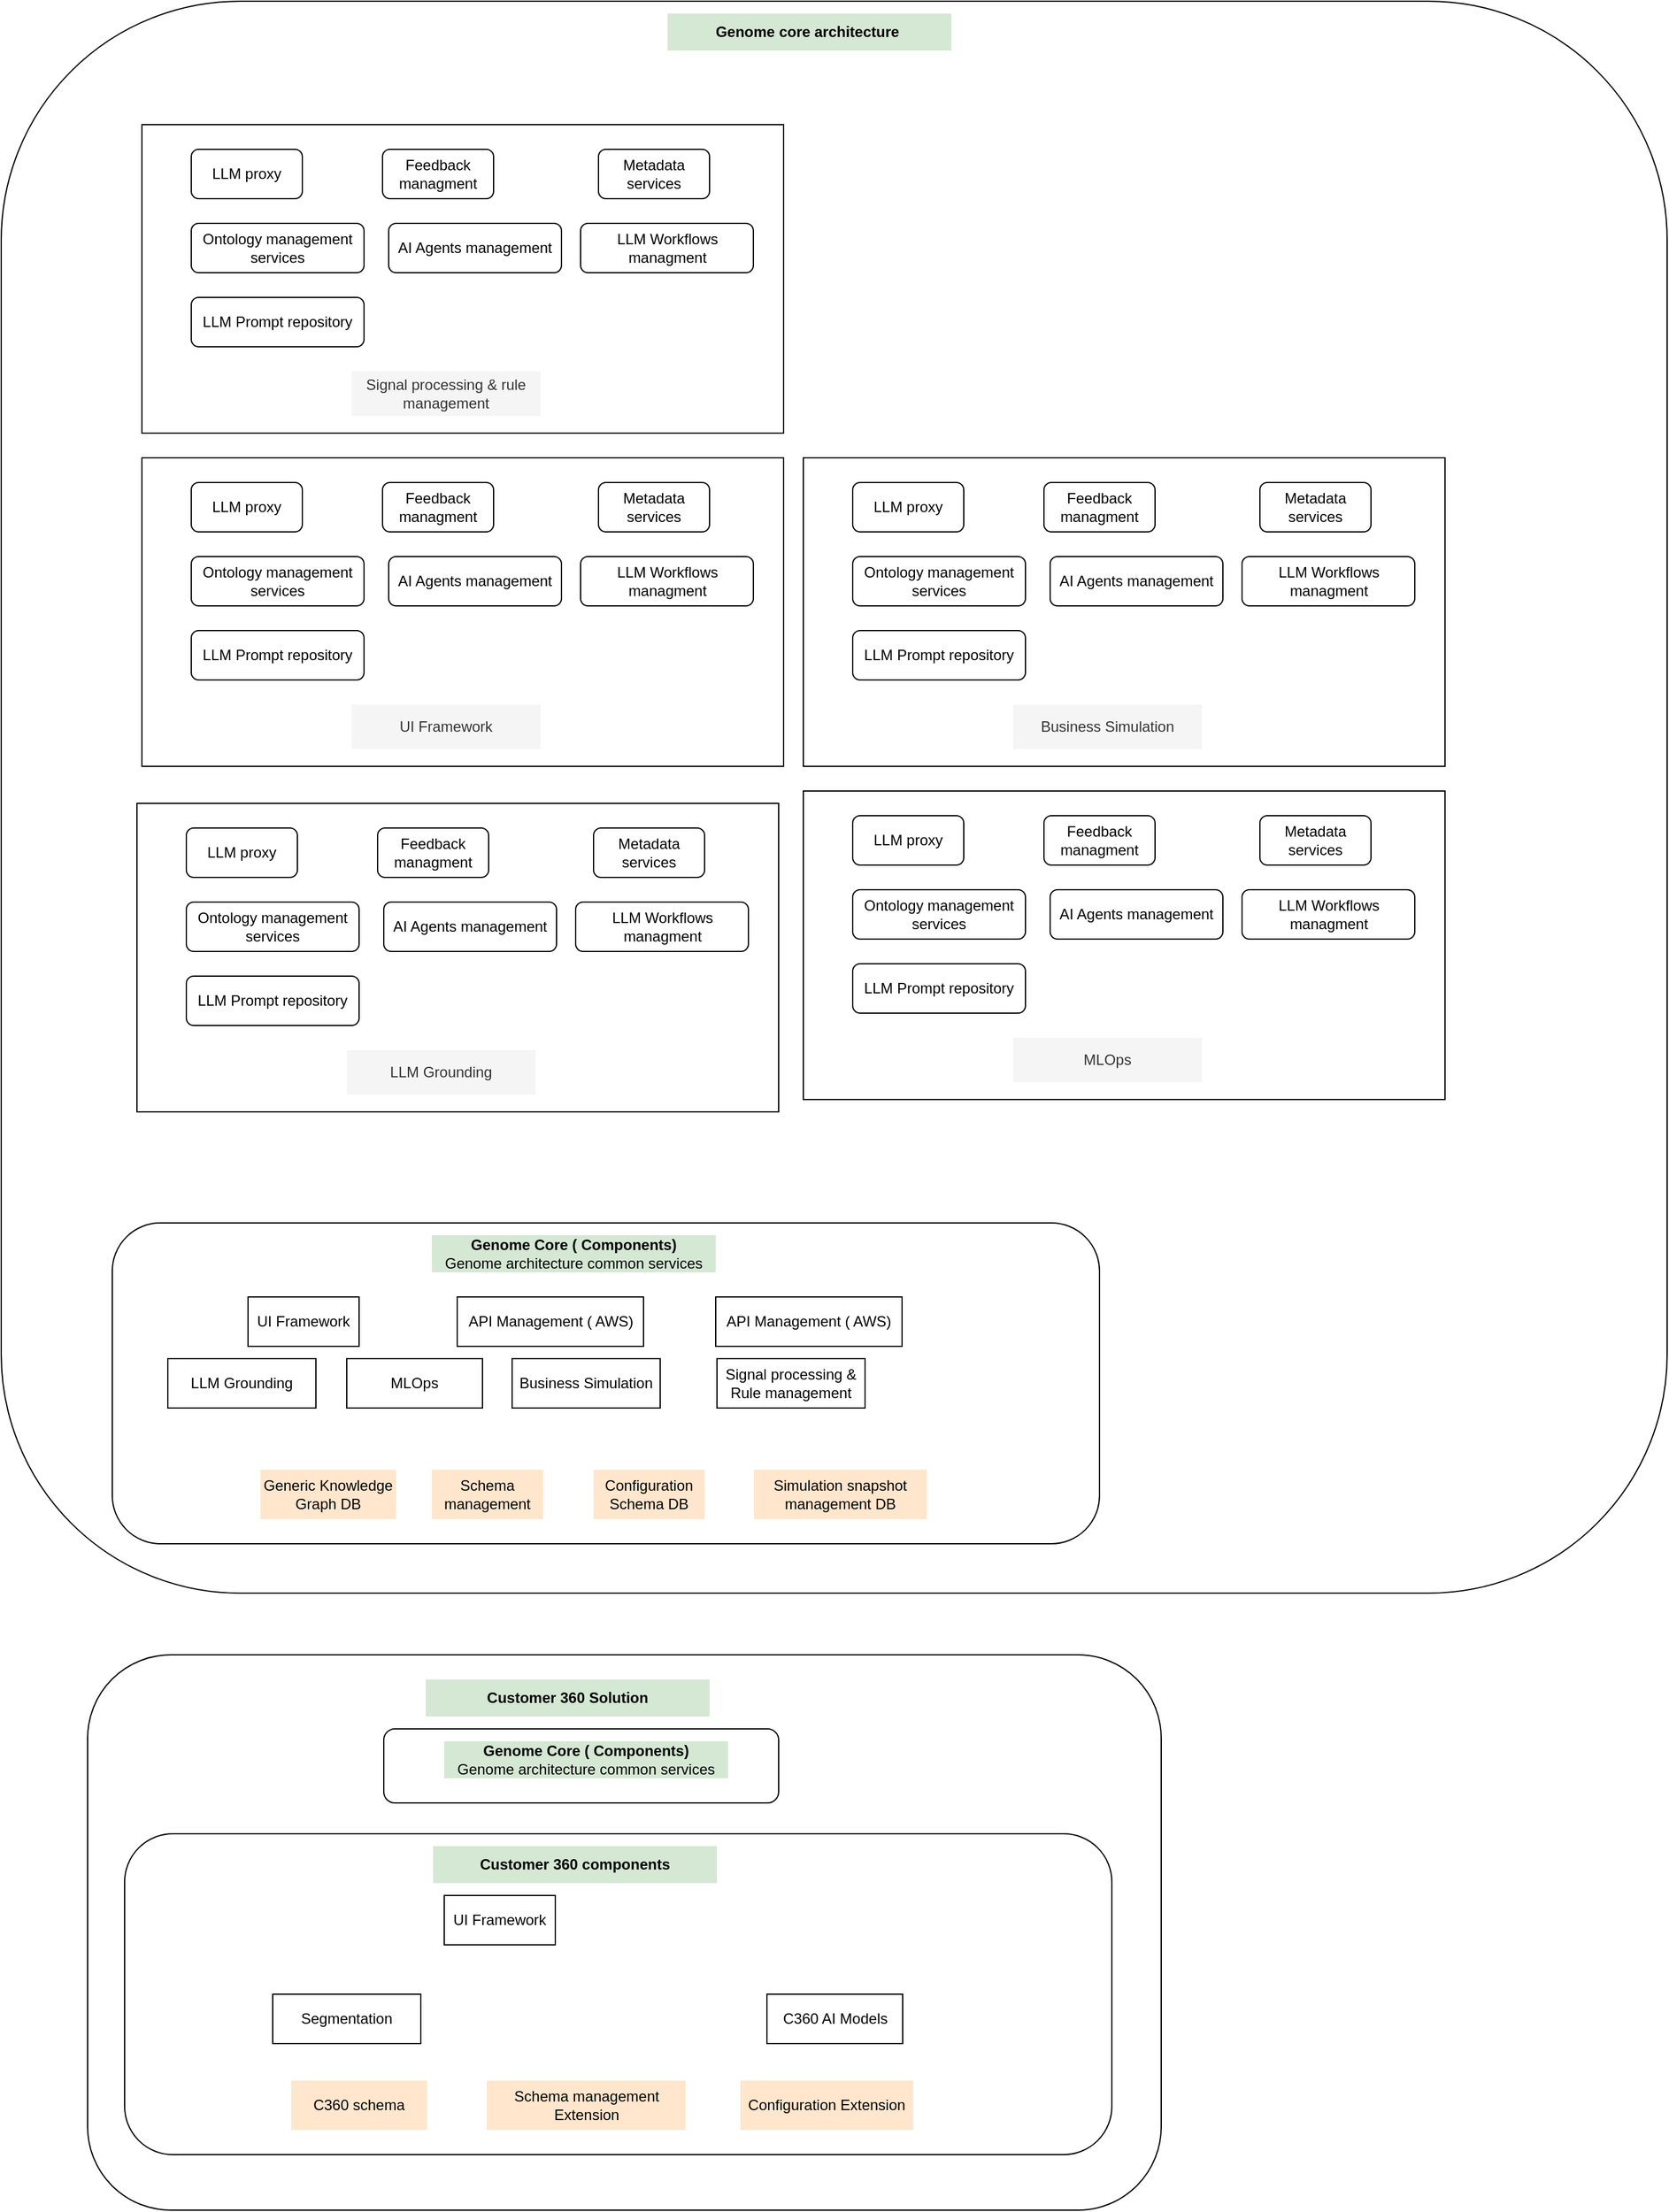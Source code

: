 <mxfile version="24.4.0" type="github">
  <diagram name="Genome Arch" id="9m0ilViY6gOGbBUAO9Fo">
    <mxGraphModel dx="1578" dy="2107" grid="1" gridSize="10" guides="1" tooltips="1" connect="1" arrows="1" fold="1" page="1" pageScale="1" pageWidth="827" pageHeight="1169" math="0" shadow="0">
      <root>
        <mxCell id="0" />
        <mxCell id="1" parent="0" />
        <mxCell id="xrs2LPAoIaT8d_hiwX7s-95" value="" style="rounded=1;whiteSpace=wrap;html=1;" vertex="1" parent="1">
          <mxGeometry x="40" y="-900" width="1350" height="1290" as="geometry" />
        </mxCell>
        <mxCell id="xrs2LPAoIaT8d_hiwX7s-54" value="" style="rounded=1;whiteSpace=wrap;html=1;" vertex="1" parent="1">
          <mxGeometry x="110" y="440" width="870" height="450" as="geometry" />
        </mxCell>
        <mxCell id="xrs2LPAoIaT8d_hiwX7s-1" value="" style="rounded=1;whiteSpace=wrap;html=1;" vertex="1" parent="1">
          <mxGeometry x="130" y="90" width="800" height="260" as="geometry" />
        </mxCell>
        <mxCell id="xrs2LPAoIaT8d_hiwX7s-2" value="LLM Grounding" style="rounded=0;whiteSpace=wrap;html=1;" vertex="1" parent="1">
          <mxGeometry x="175" y="200" width="120" height="40" as="geometry" />
        </mxCell>
        <mxCell id="xrs2LPAoIaT8d_hiwX7s-3" value="MLOps" style="rounded=0;whiteSpace=wrap;html=1;" vertex="1" parent="1">
          <mxGeometry x="320" y="200" width="110" height="40" as="geometry" />
        </mxCell>
        <mxCell id="xrs2LPAoIaT8d_hiwX7s-4" value="Business Simulation" style="rounded=0;whiteSpace=wrap;html=1;" vertex="1" parent="1">
          <mxGeometry x="454" y="200" width="120" height="40" as="geometry" />
        </mxCell>
        <mxCell id="xrs2LPAoIaT8d_hiwX7s-5" value="UI Framework" style="rounded=0;whiteSpace=wrap;html=1;" vertex="1" parent="1">
          <mxGeometry x="240" y="150" width="90" height="40" as="geometry" />
        </mxCell>
        <mxCell id="xrs2LPAoIaT8d_hiwX7s-6" value="API Management ( AWS)" style="rounded=0;whiteSpace=wrap;html=1;" vertex="1" parent="1">
          <mxGeometry x="409.5" y="150" width="151" height="40" as="geometry" />
        </mxCell>
        <mxCell id="xrs2LPAoIaT8d_hiwX7s-7" value="API Management ( AWS)" style="rounded=0;whiteSpace=wrap;html=1;" vertex="1" parent="1">
          <mxGeometry x="619" y="150" width="151" height="40" as="geometry" />
        </mxCell>
        <mxCell id="xrs2LPAoIaT8d_hiwX7s-15" value="&lt;b&gt;Genome Core ( Components)&lt;/b&gt;&lt;div&gt;Genome architecture common services&lt;/div&gt;" style="text;html=1;align=center;verticalAlign=middle;whiteSpace=wrap;rounded=0;fillColor=#d5e8d4;strokeColor=none;" vertex="1" parent="1">
          <mxGeometry x="389" y="100" width="230" height="30" as="geometry" />
        </mxCell>
        <mxCell id="xrs2LPAoIaT8d_hiwX7s-16" value="Generic Knowledge Graph DB" style="rounded=0;whiteSpace=wrap;html=1;fillColor=#ffe6cc;strokeColor=none;" vertex="1" parent="1">
          <mxGeometry x="250" y="290" width="110" height="40" as="geometry" />
        </mxCell>
        <mxCell id="xrs2LPAoIaT8d_hiwX7s-17" value="Schema management" style="rounded=0;whiteSpace=wrap;html=1;fillColor=#ffe6cc;strokeColor=none;" vertex="1" parent="1">
          <mxGeometry x="389" y="290" width="90" height="40" as="geometry" />
        </mxCell>
        <mxCell id="xrs2LPAoIaT8d_hiwX7s-19" value="Configuration Schema DB" style="rounded=0;whiteSpace=wrap;html=1;fillColor=#ffe6cc;strokeColor=none;" vertex="1" parent="1">
          <mxGeometry x="520" y="290" width="90" height="40" as="geometry" />
        </mxCell>
        <mxCell id="xrs2LPAoIaT8d_hiwX7s-20" value="Simulation snapshot management DB" style="rounded=0;whiteSpace=wrap;html=1;fillColor=#ffe6cc;strokeColor=none;" vertex="1" parent="1">
          <mxGeometry x="650" y="290" width="140" height="40" as="geometry" />
        </mxCell>
        <mxCell id="xrs2LPAoIaT8d_hiwX7s-21" value="" style="rounded=0;whiteSpace=wrap;html=1;" vertex="1" parent="1">
          <mxGeometry x="150" y="-250" width="520" height="250" as="geometry" />
        </mxCell>
        <mxCell id="xrs2LPAoIaT8d_hiwX7s-22" value="LLM proxy" style="rounded=1;whiteSpace=wrap;html=1;" vertex="1" parent="1">
          <mxGeometry x="190" y="-230" width="90" height="40" as="geometry" />
        </mxCell>
        <mxCell id="xrs2LPAoIaT8d_hiwX7s-23" value="Feedback managment" style="rounded=1;whiteSpace=wrap;html=1;" vertex="1" parent="1">
          <mxGeometry x="345" y="-230" width="90" height="40" as="geometry" />
        </mxCell>
        <mxCell id="xrs2LPAoIaT8d_hiwX7s-24" value="Metadata services" style="rounded=1;whiteSpace=wrap;html=1;" vertex="1" parent="1">
          <mxGeometry x="520" y="-230" width="90" height="40" as="geometry" />
        </mxCell>
        <mxCell id="xrs2LPAoIaT8d_hiwX7s-25" value="LLM Grounding" style="text;html=1;align=center;verticalAlign=middle;whiteSpace=wrap;rounded=0;fillColor=#f5f5f5;strokeColor=none;fontColor=#333333;" vertex="1" parent="1">
          <mxGeometry x="320" y="-50" width="153" height="36" as="geometry" />
        </mxCell>
        <mxCell id="xrs2LPAoIaT8d_hiwX7s-26" value="Ontology management services" style="rounded=1;whiteSpace=wrap;html=1;" vertex="1" parent="1">
          <mxGeometry x="190" y="-170" width="140" height="40" as="geometry" />
        </mxCell>
        <mxCell id="xrs2LPAoIaT8d_hiwX7s-27" value="AI Agents management" style="rounded=1;whiteSpace=wrap;html=1;" vertex="1" parent="1">
          <mxGeometry x="350" y="-170" width="140" height="40" as="geometry" />
        </mxCell>
        <mxCell id="xrs2LPAoIaT8d_hiwX7s-28" value="LLM Workflows managment" style="rounded=1;whiteSpace=wrap;html=1;" vertex="1" parent="1">
          <mxGeometry x="505.5" y="-170" width="140" height="40" as="geometry" />
        </mxCell>
        <mxCell id="xrs2LPAoIaT8d_hiwX7s-29" value="LLM Prompt repository" style="rounded=1;whiteSpace=wrap;html=1;" vertex="1" parent="1">
          <mxGeometry x="190" y="-110" width="140" height="40" as="geometry" />
        </mxCell>
        <mxCell id="xrs2LPAoIaT8d_hiwX7s-30" value="" style="rounded=1;whiteSpace=wrap;html=1;" vertex="1" parent="1">
          <mxGeometry x="350" y="500" width="320" height="60" as="geometry" />
        </mxCell>
        <mxCell id="xrs2LPAoIaT8d_hiwX7s-37" value="&lt;b&gt;Genome Core ( Components)&lt;/b&gt;&lt;div&gt;Genome architecture common services&lt;/div&gt;" style="text;html=1;align=center;verticalAlign=middle;whiteSpace=wrap;rounded=0;fillColor=#d5e8d4;strokeColor=none;" vertex="1" parent="1">
          <mxGeometry x="399" y="510" width="230" height="30" as="geometry" />
        </mxCell>
        <mxCell id="xrs2LPAoIaT8d_hiwX7s-42" value="" style="rounded=1;whiteSpace=wrap;html=1;" vertex="1" parent="1">
          <mxGeometry x="140" y="585" width="800" height="260" as="geometry" />
        </mxCell>
        <mxCell id="xrs2LPAoIaT8d_hiwX7s-43" value="Segmentation" style="rounded=0;whiteSpace=wrap;html=1;" vertex="1" parent="1">
          <mxGeometry x="260" y="715" width="120" height="40" as="geometry" />
        </mxCell>
        <mxCell id="xrs2LPAoIaT8d_hiwX7s-44" value="C360 AI Models" style="rounded=0;whiteSpace=wrap;html=1;" vertex="1" parent="1">
          <mxGeometry x="660.5" y="715" width="110" height="40" as="geometry" />
        </mxCell>
        <mxCell id="xrs2LPAoIaT8d_hiwX7s-46" value="UI Framework" style="rounded=0;whiteSpace=wrap;html=1;" vertex="1" parent="1">
          <mxGeometry x="399" y="635" width="90" height="40" as="geometry" />
        </mxCell>
        <mxCell id="xrs2LPAoIaT8d_hiwX7s-50" value="C360 schema" style="rounded=0;whiteSpace=wrap;html=1;fillColor=#ffe6cc;strokeColor=none;" vertex="1" parent="1">
          <mxGeometry x="275" y="785" width="110" height="40" as="geometry" />
        </mxCell>
        <mxCell id="xrs2LPAoIaT8d_hiwX7s-53" value="Configuration Extension" style="rounded=0;whiteSpace=wrap;html=1;fillColor=#ffe6cc;strokeColor=none;" vertex="1" parent="1">
          <mxGeometry x="639" y="785" width="140" height="40" as="geometry" />
        </mxCell>
        <mxCell id="xrs2LPAoIaT8d_hiwX7s-55" value="&lt;b&gt;Customer 360 Solution&lt;/b&gt;" style="text;html=1;align=center;verticalAlign=middle;whiteSpace=wrap;rounded=0;fillColor=#d5e8d4;strokeColor=none;" vertex="1" parent="1">
          <mxGeometry x="384" y="460" width="230" height="30" as="geometry" />
        </mxCell>
        <mxCell id="xrs2LPAoIaT8d_hiwX7s-56" value="&lt;b&gt;Customer 360 components&lt;/b&gt;" style="text;html=1;align=center;verticalAlign=middle;whiteSpace=wrap;rounded=0;fillColor=#d5e8d4;strokeColor=none;" vertex="1" parent="1">
          <mxGeometry x="390" y="595" width="230" height="30" as="geometry" />
        </mxCell>
        <mxCell id="xrs2LPAoIaT8d_hiwX7s-57" value="Schema management Extension" style="rounded=0;whiteSpace=wrap;html=1;fillColor=#ffe6cc;strokeColor=none;" vertex="1" parent="1">
          <mxGeometry x="433.5" y="785" width="161" height="40" as="geometry" />
        </mxCell>
        <mxCell id="xrs2LPAoIaT8d_hiwX7s-58" value="" style="rounded=0;whiteSpace=wrap;html=1;" vertex="1" parent="1">
          <mxGeometry x="690" y="-260" width="520" height="250" as="geometry" />
        </mxCell>
        <mxCell id="xrs2LPAoIaT8d_hiwX7s-59" value="LLM proxy" style="rounded=1;whiteSpace=wrap;html=1;" vertex="1" parent="1">
          <mxGeometry x="730" y="-240" width="90" height="40" as="geometry" />
        </mxCell>
        <mxCell id="xrs2LPAoIaT8d_hiwX7s-60" value="Feedback managment" style="rounded=1;whiteSpace=wrap;html=1;" vertex="1" parent="1">
          <mxGeometry x="885" y="-240" width="90" height="40" as="geometry" />
        </mxCell>
        <mxCell id="xrs2LPAoIaT8d_hiwX7s-61" value="Metadata services" style="rounded=1;whiteSpace=wrap;html=1;" vertex="1" parent="1">
          <mxGeometry x="1060" y="-240" width="90" height="40" as="geometry" />
        </mxCell>
        <mxCell id="xrs2LPAoIaT8d_hiwX7s-62" value="MLOps" style="text;html=1;align=center;verticalAlign=middle;whiteSpace=wrap;rounded=0;fillColor=#f5f5f5;strokeColor=none;fontColor=#333333;" vertex="1" parent="1">
          <mxGeometry x="860" y="-60" width="153" height="36" as="geometry" />
        </mxCell>
        <mxCell id="xrs2LPAoIaT8d_hiwX7s-63" value="Ontology management services" style="rounded=1;whiteSpace=wrap;html=1;" vertex="1" parent="1">
          <mxGeometry x="730" y="-180" width="140" height="40" as="geometry" />
        </mxCell>
        <mxCell id="xrs2LPAoIaT8d_hiwX7s-64" value="AI Agents management" style="rounded=1;whiteSpace=wrap;html=1;" vertex="1" parent="1">
          <mxGeometry x="890" y="-180" width="140" height="40" as="geometry" />
        </mxCell>
        <mxCell id="xrs2LPAoIaT8d_hiwX7s-65" value="LLM Workflows managment" style="rounded=1;whiteSpace=wrap;html=1;" vertex="1" parent="1">
          <mxGeometry x="1045.5" y="-180" width="140" height="40" as="geometry" />
        </mxCell>
        <mxCell id="xrs2LPAoIaT8d_hiwX7s-66" value="LLM Prompt repository" style="rounded=1;whiteSpace=wrap;html=1;" vertex="1" parent="1">
          <mxGeometry x="730" y="-120" width="140" height="40" as="geometry" />
        </mxCell>
        <mxCell id="xrs2LPAoIaT8d_hiwX7s-67" value="" style="rounded=0;whiteSpace=wrap;html=1;" vertex="1" parent="1">
          <mxGeometry x="690" y="-530" width="520" height="250" as="geometry" />
        </mxCell>
        <mxCell id="xrs2LPAoIaT8d_hiwX7s-68" value="LLM proxy" style="rounded=1;whiteSpace=wrap;html=1;" vertex="1" parent="1">
          <mxGeometry x="730" y="-510" width="90" height="40" as="geometry" />
        </mxCell>
        <mxCell id="xrs2LPAoIaT8d_hiwX7s-69" value="Feedback managment" style="rounded=1;whiteSpace=wrap;html=1;" vertex="1" parent="1">
          <mxGeometry x="885" y="-510" width="90" height="40" as="geometry" />
        </mxCell>
        <mxCell id="xrs2LPAoIaT8d_hiwX7s-70" value="Metadata services" style="rounded=1;whiteSpace=wrap;html=1;" vertex="1" parent="1">
          <mxGeometry x="1060" y="-510" width="90" height="40" as="geometry" />
        </mxCell>
        <mxCell id="xrs2LPAoIaT8d_hiwX7s-71" value="Business Simulation" style="text;html=1;align=center;verticalAlign=middle;whiteSpace=wrap;rounded=0;fillColor=#f5f5f5;strokeColor=none;fontColor=#333333;" vertex="1" parent="1">
          <mxGeometry x="860" y="-330" width="153" height="36" as="geometry" />
        </mxCell>
        <mxCell id="xrs2LPAoIaT8d_hiwX7s-72" value="Ontology management services" style="rounded=1;whiteSpace=wrap;html=1;" vertex="1" parent="1">
          <mxGeometry x="730" y="-450" width="140" height="40" as="geometry" />
        </mxCell>
        <mxCell id="xrs2LPAoIaT8d_hiwX7s-73" value="AI Agents management" style="rounded=1;whiteSpace=wrap;html=1;" vertex="1" parent="1">
          <mxGeometry x="890" y="-450" width="140" height="40" as="geometry" />
        </mxCell>
        <mxCell id="xrs2LPAoIaT8d_hiwX7s-74" value="LLM Workflows managment" style="rounded=1;whiteSpace=wrap;html=1;" vertex="1" parent="1">
          <mxGeometry x="1045.5" y="-450" width="140" height="40" as="geometry" />
        </mxCell>
        <mxCell id="xrs2LPAoIaT8d_hiwX7s-75" value="LLM Prompt repository" style="rounded=1;whiteSpace=wrap;html=1;" vertex="1" parent="1">
          <mxGeometry x="730" y="-390" width="140" height="40" as="geometry" />
        </mxCell>
        <mxCell id="xrs2LPAoIaT8d_hiwX7s-76" value="" style="rounded=0;whiteSpace=wrap;html=1;" vertex="1" parent="1">
          <mxGeometry x="154" y="-530" width="520" height="250" as="geometry" />
        </mxCell>
        <mxCell id="xrs2LPAoIaT8d_hiwX7s-77" value="LLM proxy" style="rounded=1;whiteSpace=wrap;html=1;" vertex="1" parent="1">
          <mxGeometry x="194" y="-510" width="90" height="40" as="geometry" />
        </mxCell>
        <mxCell id="xrs2LPAoIaT8d_hiwX7s-78" value="Feedback managment" style="rounded=1;whiteSpace=wrap;html=1;" vertex="1" parent="1">
          <mxGeometry x="349" y="-510" width="90" height="40" as="geometry" />
        </mxCell>
        <mxCell id="xrs2LPAoIaT8d_hiwX7s-79" value="Metadata services" style="rounded=1;whiteSpace=wrap;html=1;" vertex="1" parent="1">
          <mxGeometry x="524" y="-510" width="90" height="40" as="geometry" />
        </mxCell>
        <mxCell id="xrs2LPAoIaT8d_hiwX7s-80" value="UI Framework" style="text;html=1;align=center;verticalAlign=middle;whiteSpace=wrap;rounded=0;fillColor=#f5f5f5;strokeColor=none;fontColor=#333333;" vertex="1" parent="1">
          <mxGeometry x="324" y="-330" width="153" height="36" as="geometry" />
        </mxCell>
        <mxCell id="xrs2LPAoIaT8d_hiwX7s-81" value="Ontology management services" style="rounded=1;whiteSpace=wrap;html=1;" vertex="1" parent="1">
          <mxGeometry x="194" y="-450" width="140" height="40" as="geometry" />
        </mxCell>
        <mxCell id="xrs2LPAoIaT8d_hiwX7s-82" value="AI Agents management" style="rounded=1;whiteSpace=wrap;html=1;" vertex="1" parent="1">
          <mxGeometry x="354" y="-450" width="140" height="40" as="geometry" />
        </mxCell>
        <mxCell id="xrs2LPAoIaT8d_hiwX7s-83" value="LLM Workflows managment" style="rounded=1;whiteSpace=wrap;html=1;" vertex="1" parent="1">
          <mxGeometry x="509.5" y="-450" width="140" height="40" as="geometry" />
        </mxCell>
        <mxCell id="xrs2LPAoIaT8d_hiwX7s-84" value="LLM Prompt repository" style="rounded=1;whiteSpace=wrap;html=1;" vertex="1" parent="1">
          <mxGeometry x="194" y="-390" width="140" height="40" as="geometry" />
        </mxCell>
        <mxCell id="xrs2LPAoIaT8d_hiwX7s-85" value="Signal processing &amp;amp; Rule management" style="rounded=0;whiteSpace=wrap;html=1;" vertex="1" parent="1">
          <mxGeometry x="620" y="200" width="120" height="40" as="geometry" />
        </mxCell>
        <mxCell id="xrs2LPAoIaT8d_hiwX7s-86" value="" style="rounded=0;whiteSpace=wrap;html=1;" vertex="1" parent="1">
          <mxGeometry x="154" y="-800" width="520" height="250" as="geometry" />
        </mxCell>
        <mxCell id="xrs2LPAoIaT8d_hiwX7s-87" value="LLM proxy" style="rounded=1;whiteSpace=wrap;html=1;" vertex="1" parent="1">
          <mxGeometry x="194" y="-780" width="90" height="40" as="geometry" />
        </mxCell>
        <mxCell id="xrs2LPAoIaT8d_hiwX7s-88" value="Feedback managment" style="rounded=1;whiteSpace=wrap;html=1;" vertex="1" parent="1">
          <mxGeometry x="349" y="-780" width="90" height="40" as="geometry" />
        </mxCell>
        <mxCell id="xrs2LPAoIaT8d_hiwX7s-89" value="Metadata services" style="rounded=1;whiteSpace=wrap;html=1;" vertex="1" parent="1">
          <mxGeometry x="524" y="-780" width="90" height="40" as="geometry" />
        </mxCell>
        <mxCell id="xrs2LPAoIaT8d_hiwX7s-90" value="Signal processing &amp;amp; rule management" style="text;html=1;align=center;verticalAlign=middle;whiteSpace=wrap;rounded=0;fillColor=#f5f5f5;strokeColor=none;fontColor=#333333;" vertex="1" parent="1">
          <mxGeometry x="324" y="-600" width="153" height="36" as="geometry" />
        </mxCell>
        <mxCell id="xrs2LPAoIaT8d_hiwX7s-91" value="Ontology management services" style="rounded=1;whiteSpace=wrap;html=1;" vertex="1" parent="1">
          <mxGeometry x="194" y="-720" width="140" height="40" as="geometry" />
        </mxCell>
        <mxCell id="xrs2LPAoIaT8d_hiwX7s-92" value="AI Agents management" style="rounded=1;whiteSpace=wrap;html=1;" vertex="1" parent="1">
          <mxGeometry x="354" y="-720" width="140" height="40" as="geometry" />
        </mxCell>
        <mxCell id="xrs2LPAoIaT8d_hiwX7s-93" value="LLM Workflows managment" style="rounded=1;whiteSpace=wrap;html=1;" vertex="1" parent="1">
          <mxGeometry x="509.5" y="-720" width="140" height="40" as="geometry" />
        </mxCell>
        <mxCell id="xrs2LPAoIaT8d_hiwX7s-94" value="LLM Prompt repository" style="rounded=1;whiteSpace=wrap;html=1;" vertex="1" parent="1">
          <mxGeometry x="194" y="-660" width="140" height="40" as="geometry" />
        </mxCell>
        <mxCell id="xrs2LPAoIaT8d_hiwX7s-96" value="&lt;b&gt;Genome core architecture&amp;nbsp;&lt;/b&gt;" style="text;html=1;align=center;verticalAlign=middle;whiteSpace=wrap;rounded=0;fillColor=#d5e8d4;strokeColor=none;" vertex="1" parent="1">
          <mxGeometry x="580" y="-890" width="230" height="30" as="geometry" />
        </mxCell>
      </root>
    </mxGraphModel>
  </diagram>
</mxfile>
